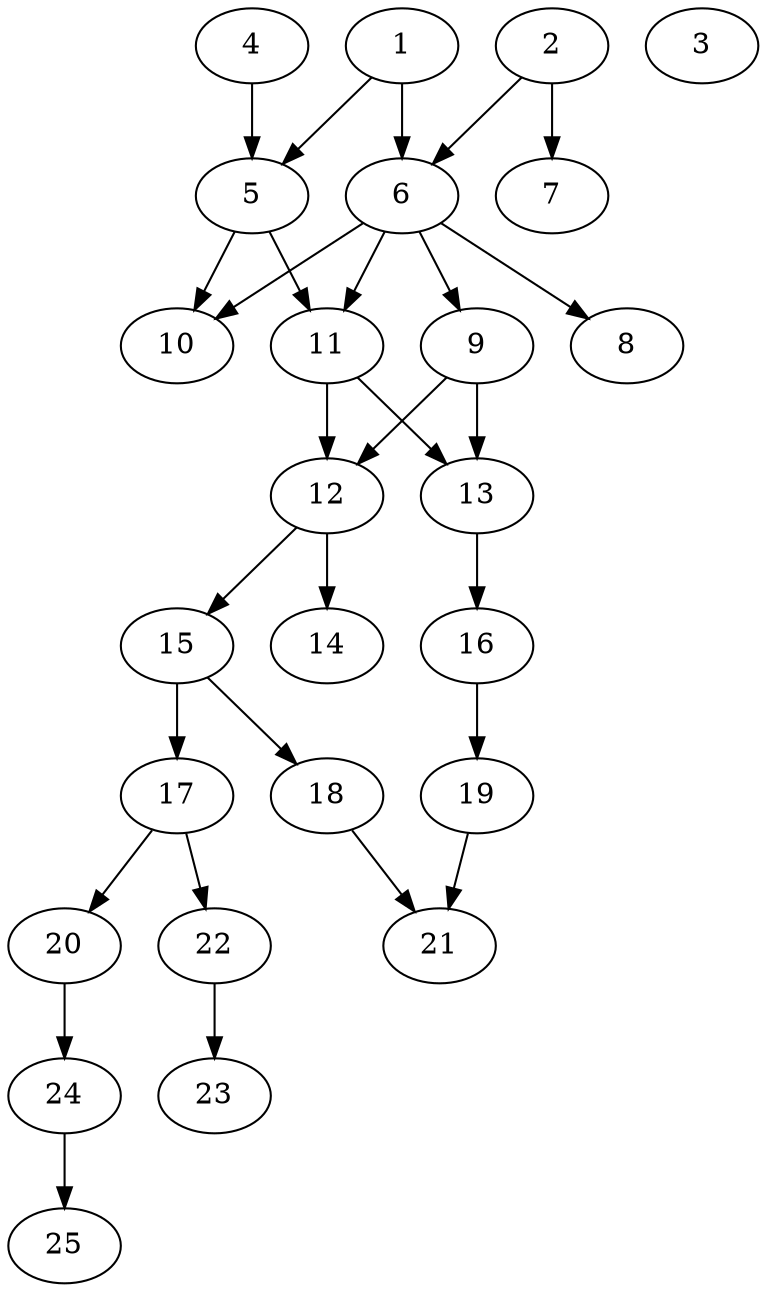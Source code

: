 // DAG automatically generated by daggen at Thu Oct  3 14:00:40 2019
// ./daggen --dot -n 25 --ccr 0.5 --fat 0.5 --regular 0.7 --density 0.5 --mindata 5242880 --maxdata 52428800 
digraph G {
  1 [size="61241344", alpha="0.17", expect_size="30620672"] 
  1 -> 5 [size ="30620672"]
  1 -> 6 [size ="30620672"]
  2 [size="59871232", alpha="0.16", expect_size="29935616"] 
  2 -> 6 [size ="29935616"]
  2 -> 7 [size ="29935616"]
  3 [size="29241344", alpha="0.16", expect_size="14620672"] 
  4 [size="79908864", alpha="0.07", expect_size="39954432"] 
  4 -> 5 [size ="39954432"]
  5 [size="32520192", alpha="0.14", expect_size="16260096"] 
  5 -> 10 [size ="16260096"]
  5 -> 11 [size ="16260096"]
  6 [size="80433152", alpha="0.02", expect_size="40216576"] 
  6 -> 8 [size ="40216576"]
  6 -> 9 [size ="40216576"]
  6 -> 10 [size ="40216576"]
  6 -> 11 [size ="40216576"]
  7 [size="80019456", alpha="0.01", expect_size="40009728"] 
  8 [size="82071552", alpha="0.07", expect_size="41035776"] 
  9 [size="66209792", alpha="0.13", expect_size="33104896"] 
  9 -> 12 [size ="33104896"]
  9 -> 13 [size ="33104896"]
  10 [size="12916736", alpha="0.13", expect_size="6458368"] 
  11 [size="55431168", alpha="0.12", expect_size="27715584"] 
  11 -> 12 [size ="27715584"]
  11 -> 13 [size ="27715584"]
  12 [size="42094592", alpha="0.01", expect_size="21047296"] 
  12 -> 14 [size ="21047296"]
  12 -> 15 [size ="21047296"]
  13 [size="22396928", alpha="0.06", expect_size="11198464"] 
  13 -> 16 [size ="11198464"]
  14 [size="98506752", alpha="0.18", expect_size="49253376"] 
  15 [size="39096320", alpha="0.14", expect_size="19548160"] 
  15 -> 17 [size ="19548160"]
  15 -> 18 [size ="19548160"]
  16 [size="10639360", alpha="0.13", expect_size="5319680"] 
  16 -> 19 [size ="5319680"]
  17 [size="20121600", alpha="0.17", expect_size="10060800"] 
  17 -> 20 [size ="10060800"]
  17 -> 22 [size ="10060800"]
  18 [size="24502272", alpha="0.12", expect_size="12251136"] 
  18 -> 21 [size ="12251136"]
  19 [size="55363584", alpha="0.07", expect_size="27681792"] 
  19 -> 21 [size ="27681792"]
  20 [size="22611968", alpha="0.12", expect_size="11305984"] 
  20 -> 24 [size ="11305984"]
  21 [size="84324352", alpha="0.08", expect_size="42162176"] 
  22 [size="48791552", alpha="0.14", expect_size="24395776"] 
  22 -> 23 [size ="24395776"]
  23 [size="55027712", alpha="0.04", expect_size="27513856"] 
  24 [size="82612224", alpha="0.09", expect_size="41306112"] 
  24 -> 25 [size ="41306112"]
  25 [size="71483392", alpha="0.18", expect_size="35741696"] 
}
